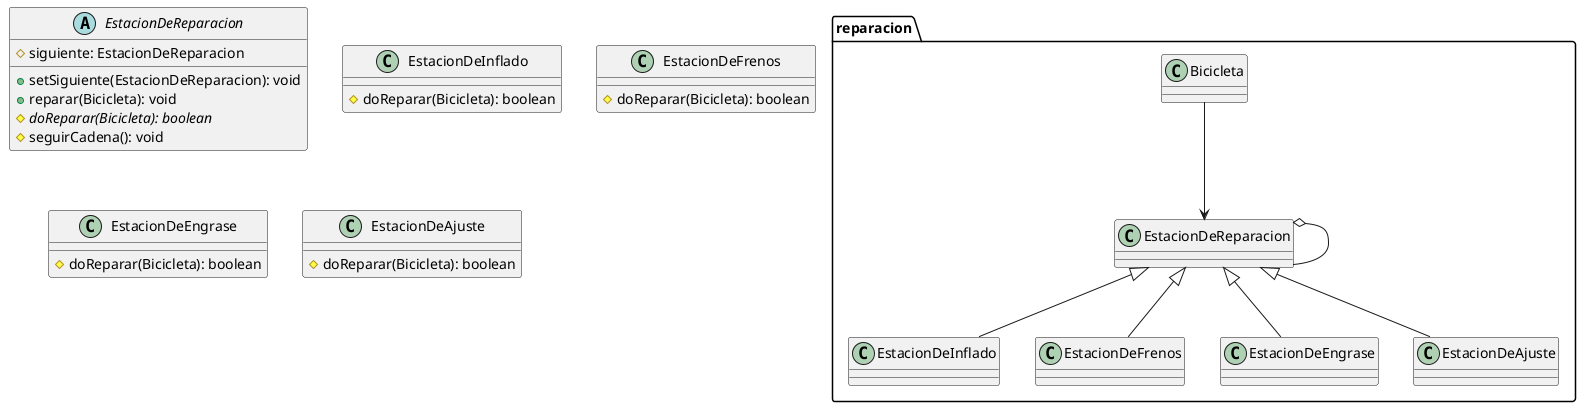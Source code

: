 @startuml

package "reparacion" {
	Bicicleta --> EstacionDeReparacion
	EstacionDeReparacion <|-- EstacionDeInflado
	EstacionDeReparacion <|-- EstacionDeFrenos
	EstacionDeReparacion <|-- EstacionDeEngrase
	EstacionDeReparacion <|-- EstacionDeAjuste
	EstacionDeReparacion o-- EstacionDeReparacion
}

abstract class EstacionDeReparacion {
	# siguiente: EstacionDeReparacion
	+ setSiguiente(EstacionDeReparacion): void
	+ reparar(Bicicleta): void
	# {abstract} doReparar(Bicicleta): boolean
	# seguirCadena(): void
}

class EstacionDeInflado {
	# doReparar(Bicicleta): boolean
}

class EstacionDeFrenos {
	# doReparar(Bicicleta): boolean
}

class EstacionDeEngrase {
	# doReparar(Bicicleta): boolean
}

class EstacionDeAjuste {
	# doReparar(Bicicleta): boolean
}

@enduml
